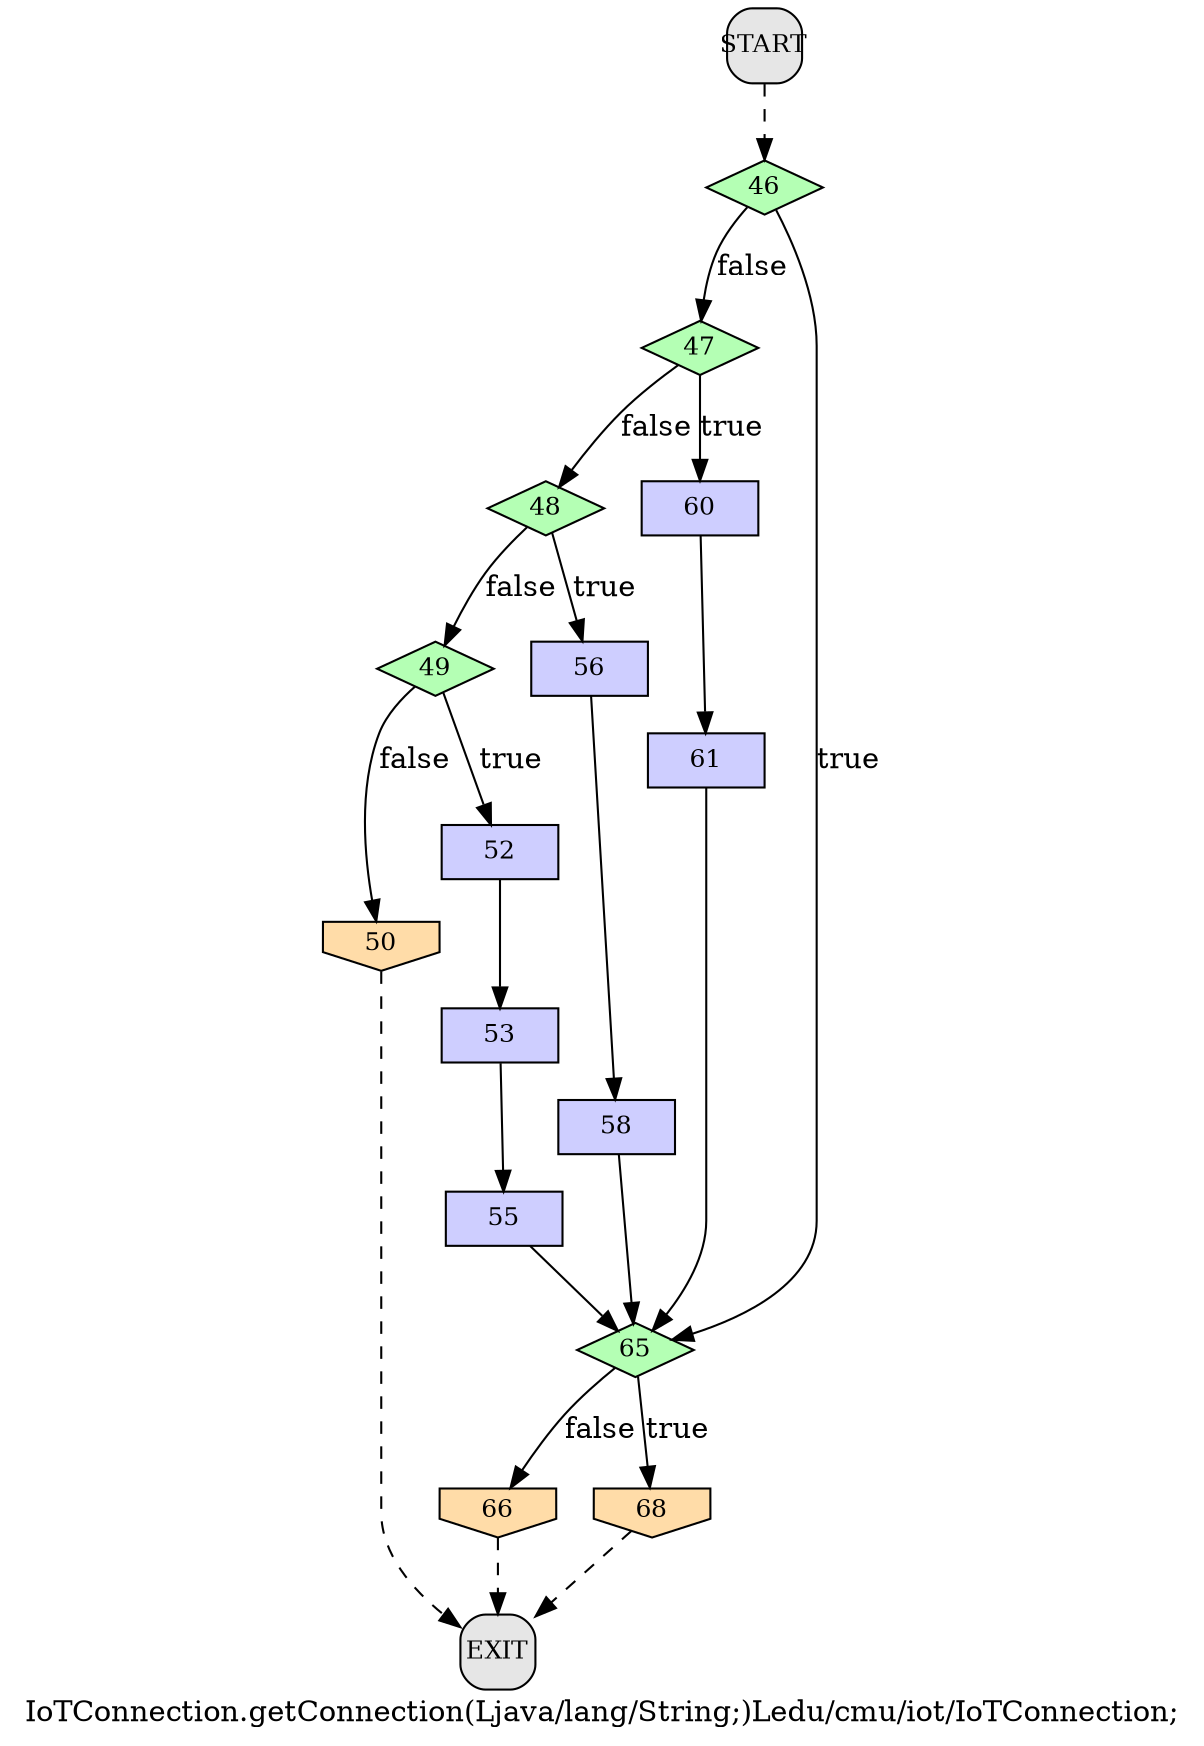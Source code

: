 /* --------------------------------------------------- */
/* Generated by Dr. Garbage Control Flow Graph Factory */
/* http://www.drgarbage.com                            */
/* Version: 4.5.0.201508311741                         */
/* Retrieved on: 2015-12-01 08:09:23.630               */
/* --------------------------------------------------- */
digraph "IoTConnection.getConnection(Ljava/lang/String;)Ledu/cmu/iot/IoTConnection;" {
 graph [label="IoTConnection.getConnection(Ljava/lang/String;)Ledu/cmu/iot/IoTConnection;"];
 2 [label="46", shape=diamond, style=filled, fillcolor="#B4FFB4", fixedsize=true, fontsize=12, width=0.78, height=0.36 ]
 3 [label="47", shape=diamond, style=filled, fillcolor="#B4FFB4", fixedsize=true, fontsize=12, width=0.78, height=0.36 ]
 4 [label="48", shape=diamond, style=filled, fillcolor="#B4FFB4", fixedsize=true, fontsize=12, width=0.78, height=0.36 ]
 5 [label="49", shape=diamond, style=filled, fillcolor="#B4FFB4", fixedsize=true, fontsize=12, width=0.78, height=0.36 ]
 6 [label="50", shape=invhouse, style=filled, fillcolor="#FFDCA8", fixedsize=true, fontsize=12, width=0.78, height=0.36 ]
 7 [label="52", shape=box, style=filled, fillcolor="#CECEFF", fixedsize=true, fontsize=12, width=0.78, height=0.36 ]
 8 [label="53", shape=box, style=filled, fillcolor="#CECEFF", fixedsize=true, fontsize=12, width=0.78, height=0.36 ]
 9 [label="55", shape=box, style=filled, fillcolor="#CECEFF", fixedsize=true, fontsize=12, width=0.78, height=0.36 ]
 10 [label="56", shape=box, style=filled, fillcolor="#CECEFF", fixedsize=true, fontsize=12, width=0.78, height=0.36 ]
 11 [label="58", shape=box, style=filled, fillcolor="#CECEFF", fixedsize=true, fontsize=12, width=0.78, height=0.36 ]
 12 [label="60", shape=box, style=filled, fillcolor="#CECEFF", fixedsize=true, fontsize=12, width=0.78, height=0.36 ]
 13 [label="61", shape=box, style=filled, fillcolor="#CECEFF", fixedsize=true, fontsize=12, width=0.78, height=0.36 ]
 14 [label="65", shape=diamond, style=filled, fillcolor="#B4FFB4", fixedsize=true, fontsize=12, width=0.78, height=0.36 ]
 15 [label="66", shape=invhouse, style=filled, fillcolor="#FFDCA8", fixedsize=true, fontsize=12, width=0.78, height=0.36 ]
 16 [label="68", shape=invhouse, style=filled, fillcolor="#FFDCA8", fixedsize=true, fontsize=12, width=0.78, height=0.36 ]
 17 [label="START", shape=box, style="filled, rounded", fillcolor="#E6E6E6", fixedsize=true, fontsize=12, width=0.5, height=0.5 ]
 18 [label="EXIT", shape=box, style="filled, rounded", fillcolor="#E6E6E6", fixedsize=true, fontsize=12, width=0.5, height=0.5 ]
 17 -> 2 [label="", style=dashed ]
 2 -> 3 [label="false", style=solid ]
 3 -> 4 [label="false", style=solid ]
 4 -> 5 [label="false", style=solid ]
 5 -> 6 [label="false", style=solid ]
 5 -> 7 [label="true", style=solid ]
 7 -> 8 [label="", style=solid ]
 8 -> 9 [label="", style=solid ]
 4 -> 10 [label="true", style=solid ]
 10 -> 11 [label="", style=solid ]
 3 -> 12 [label="true", style=solid ]
 12 -> 13 [label="", style=solid ]
 2 -> 14 [label="true", style=solid ]
 9 -> 14 [label="", style=solid ]
 11 -> 14 [label="", style=solid ]
 13 -> 14 [label="", style=solid ]
 14 -> 15 [label="false", style=solid ]
 14 -> 16 [label="true", style=solid ]
 6 -> 18 [label="", style=dashed ]
 15 -> 18 [label="", style=dashed ]
 16 -> 18 [label="", style=dashed ]
}
